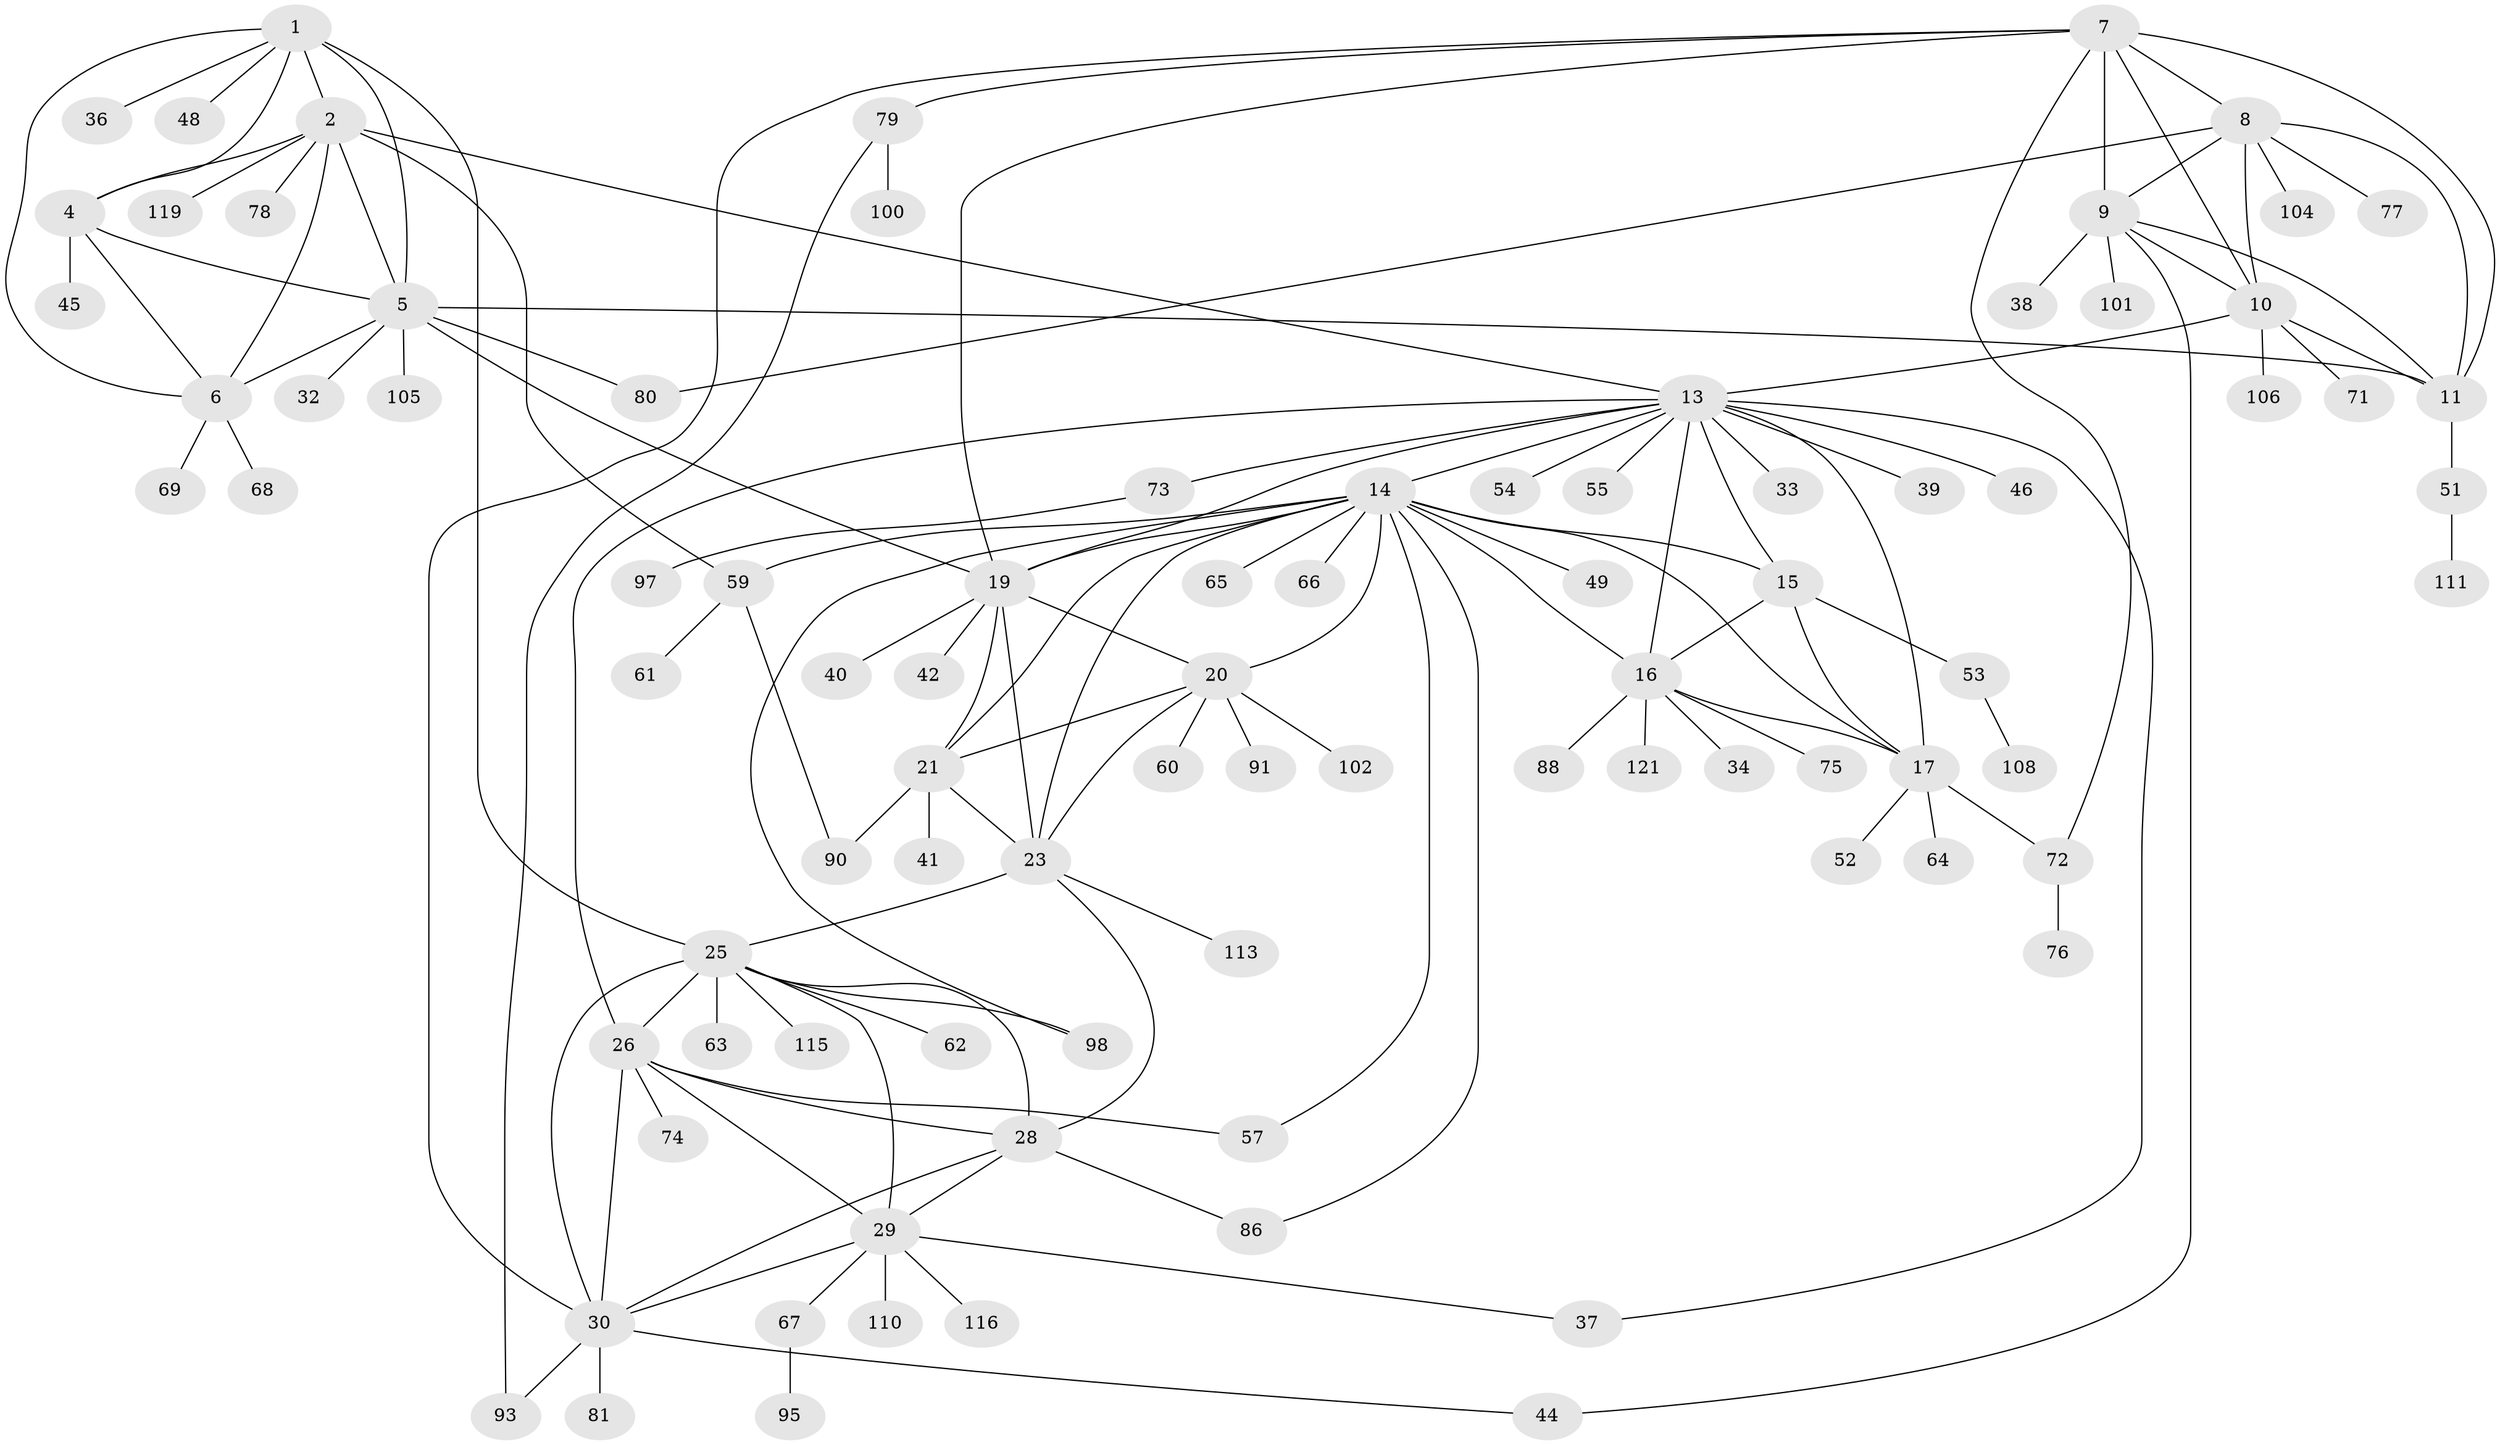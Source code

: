 // Generated by graph-tools (version 1.1) at 2025/24/03/03/25 07:24:12]
// undirected, 89 vertices, 136 edges
graph export_dot {
graph [start="1"]
  node [color=gray90,style=filled];
  1 [super="+82"];
  2 [super="+3"];
  4 [super="+35"];
  5;
  6 [super="+103"];
  7 [super="+85"];
  8 [super="+87"];
  9 [super="+12"];
  10 [super="+43"];
  11 [super="+58"];
  13 [super="+124"];
  14 [super="+22"];
  15 [super="+94"];
  16 [super="+47"];
  17 [super="+18"];
  19 [super="+24"];
  20 [super="+83"];
  21 [super="+70"];
  23 [super="+89"];
  25 [super="+27"];
  26 [super="+56"];
  28 [super="+31"];
  29 [super="+109"];
  30 [super="+96"];
  32;
  33;
  34;
  36;
  37;
  38;
  39;
  40;
  41;
  42;
  44 [super="+123"];
  45 [super="+122"];
  46;
  48 [super="+50"];
  49;
  51;
  52;
  53;
  54;
  55;
  57;
  59 [super="+107"];
  60;
  61;
  62 [super="+92"];
  63;
  64;
  65;
  66;
  67 [super="+84"];
  68;
  69;
  71;
  72;
  73;
  74;
  75;
  76;
  77;
  78 [super="+99"];
  79;
  80;
  81;
  86;
  88 [super="+114"];
  90;
  91;
  93;
  95;
  97;
  98 [super="+112"];
  100 [super="+120"];
  101;
  102;
  104;
  105 [super="+117"];
  106;
  108;
  110;
  111 [super="+118"];
  113;
  115;
  116;
  119;
  121;
  1 -- 2 [weight=2];
  1 -- 4;
  1 -- 5;
  1 -- 6;
  1 -- 25;
  1 -- 36;
  1 -- 48;
  2 -- 4 [weight=2];
  2 -- 5 [weight=2];
  2 -- 6 [weight=2];
  2 -- 13;
  2 -- 59;
  2 -- 78;
  2 -- 119;
  4 -- 5;
  4 -- 6;
  4 -- 45;
  5 -- 6;
  5 -- 11;
  5 -- 19;
  5 -- 32;
  5 -- 80;
  5 -- 105;
  6 -- 68;
  6 -- 69;
  7 -- 8;
  7 -- 9 [weight=2];
  7 -- 10;
  7 -- 11;
  7 -- 30;
  7 -- 72;
  7 -- 79;
  7 -- 19;
  8 -- 9 [weight=2];
  8 -- 10;
  8 -- 11;
  8 -- 77;
  8 -- 80;
  8 -- 104;
  9 -- 10 [weight=2];
  9 -- 11 [weight=2];
  9 -- 44;
  9 -- 101;
  9 -- 38;
  10 -- 11;
  10 -- 13;
  10 -- 71;
  10 -- 106;
  11 -- 51;
  13 -- 14;
  13 -- 15;
  13 -- 16;
  13 -- 17 [weight=2];
  13 -- 26;
  13 -- 33;
  13 -- 37;
  13 -- 39;
  13 -- 46;
  13 -- 54;
  13 -- 55;
  13 -- 73;
  13 -- 19;
  14 -- 15;
  14 -- 16;
  14 -- 17 [weight=2];
  14 -- 49;
  14 -- 57;
  14 -- 59;
  14 -- 66;
  14 -- 98;
  14 -- 65;
  14 -- 19 [weight=2];
  14 -- 20;
  14 -- 21;
  14 -- 86;
  14 -- 23;
  15 -- 16;
  15 -- 17 [weight=2];
  15 -- 53;
  16 -- 17 [weight=2];
  16 -- 34;
  16 -- 75;
  16 -- 121;
  16 -- 88;
  17 -- 64;
  17 -- 52;
  17 -- 72;
  19 -- 20 [weight=2];
  19 -- 21 [weight=2];
  19 -- 23 [weight=2];
  19 -- 42;
  19 -- 40;
  20 -- 21;
  20 -- 23;
  20 -- 60;
  20 -- 91;
  20 -- 102;
  21 -- 23;
  21 -- 41;
  21 -- 90;
  23 -- 113;
  23 -- 25;
  23 -- 28;
  25 -- 26 [weight=2];
  25 -- 28 [weight=2];
  25 -- 29 [weight=2];
  25 -- 30 [weight=2];
  25 -- 98;
  25 -- 115;
  25 -- 62;
  25 -- 63;
  26 -- 28;
  26 -- 29;
  26 -- 30;
  26 -- 57;
  26 -- 74;
  28 -- 29;
  28 -- 30;
  28 -- 86;
  29 -- 30;
  29 -- 37;
  29 -- 67;
  29 -- 110;
  29 -- 116;
  30 -- 44;
  30 -- 81;
  30 -- 93;
  51 -- 111;
  53 -- 108;
  59 -- 61;
  59 -- 90;
  67 -- 95;
  72 -- 76;
  73 -- 97;
  79 -- 93;
  79 -- 100;
}
